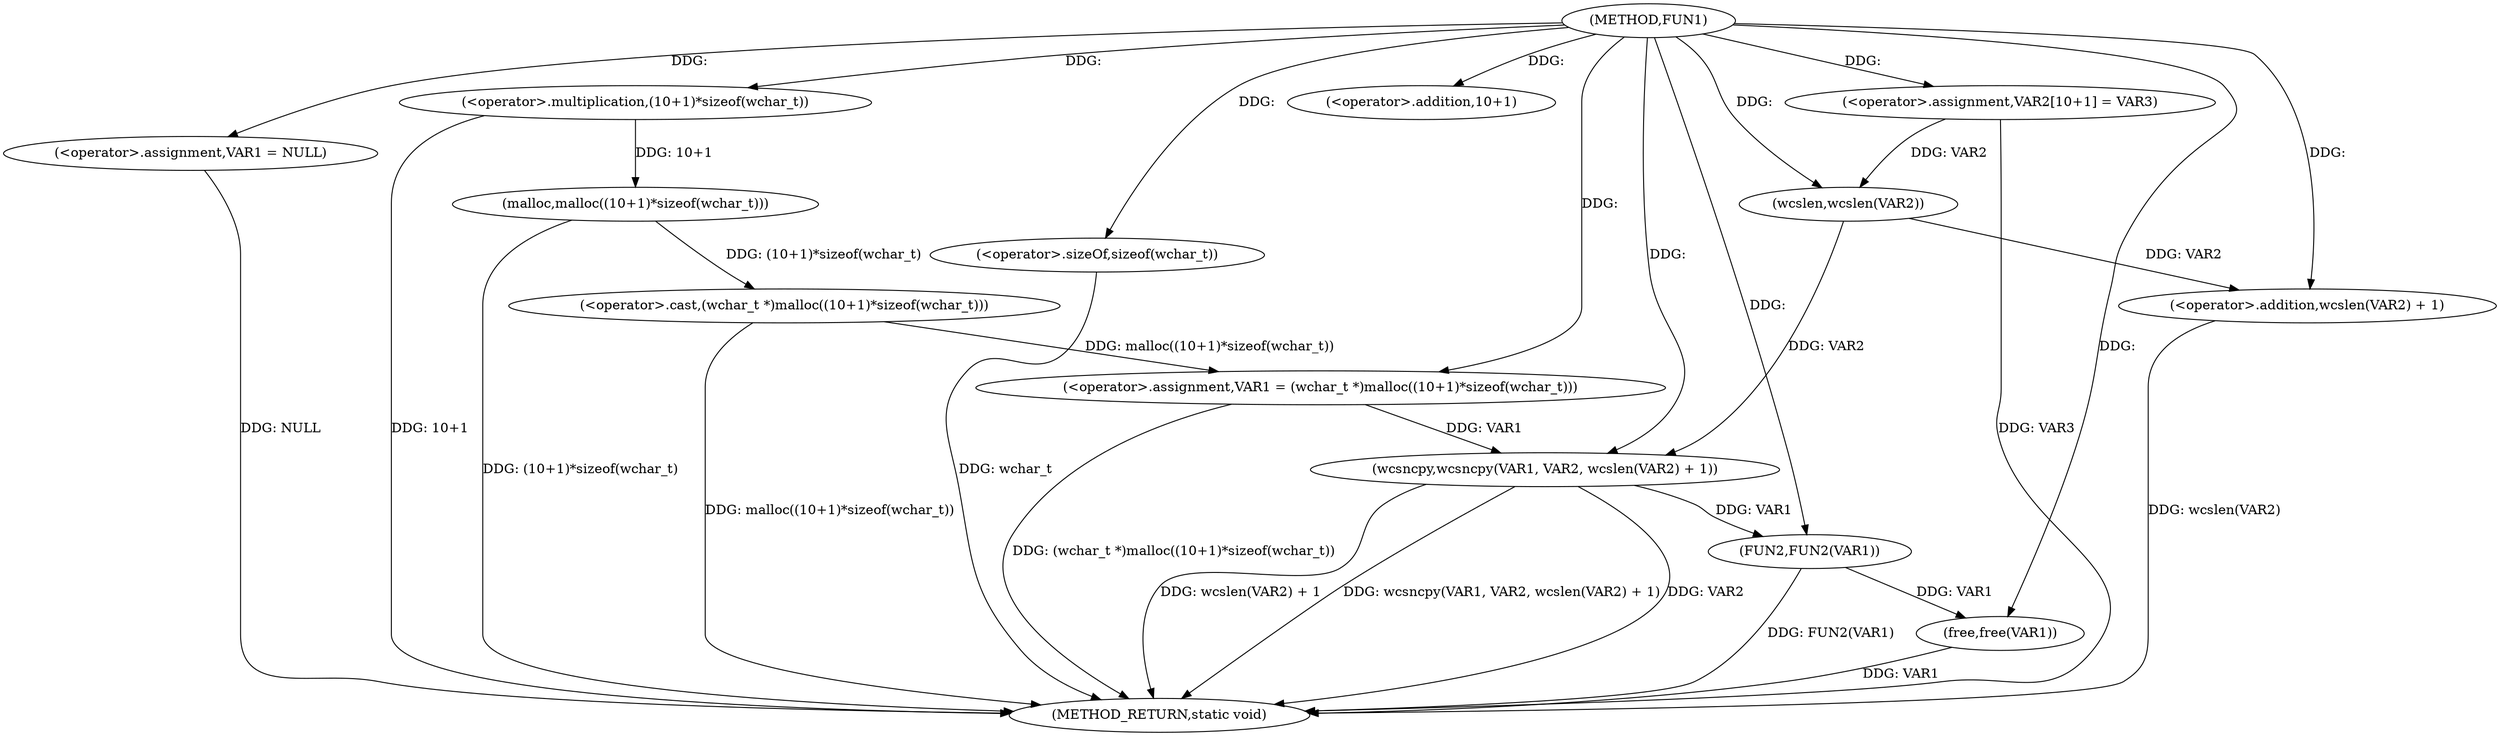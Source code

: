 digraph FUN1 {  
"1000100" [label = "(METHOD,FUN1)" ]
"1000133" [label = "(METHOD_RETURN,static void)" ]
"1000103" [label = "(<operator>.assignment,VAR1 = NULL)" ]
"1000106" [label = "(<operator>.assignment,VAR1 = (wchar_t *)malloc((10+1)*sizeof(wchar_t)))" ]
"1000108" [label = "(<operator>.cast,(wchar_t *)malloc((10+1)*sizeof(wchar_t)))" ]
"1000110" [label = "(malloc,malloc((10+1)*sizeof(wchar_t)))" ]
"1000111" [label = "(<operator>.multiplication,(10+1)*sizeof(wchar_t))" ]
"1000112" [label = "(<operator>.addition,10+1)" ]
"1000115" [label = "(<operator>.sizeOf,sizeof(wchar_t))" ]
"1000119" [label = "(<operator>.assignment,VAR2[10+1] = VAR3)" ]
"1000122" [label = "(wcsncpy,wcsncpy(VAR1, VAR2, wcslen(VAR2) + 1))" ]
"1000125" [label = "(<operator>.addition,wcslen(VAR2) + 1)" ]
"1000126" [label = "(wcslen,wcslen(VAR2))" ]
"1000129" [label = "(FUN2,FUN2(VAR1))" ]
"1000131" [label = "(free,free(VAR1))" ]
  "1000125" -> "1000133"  [ label = "DDG: wcslen(VAR2)"] 
  "1000122" -> "1000133"  [ label = "DDG: wcslen(VAR2) + 1"] 
  "1000106" -> "1000133"  [ label = "DDG: (wchar_t *)malloc((10+1)*sizeof(wchar_t))"] 
  "1000103" -> "1000133"  [ label = "DDG: NULL"] 
  "1000131" -> "1000133"  [ label = "DDG: VAR1"] 
  "1000111" -> "1000133"  [ label = "DDG: 10+1"] 
  "1000108" -> "1000133"  [ label = "DDG: malloc((10+1)*sizeof(wchar_t))"] 
  "1000122" -> "1000133"  [ label = "DDG: wcsncpy(VAR1, VAR2, wcslen(VAR2) + 1)"] 
  "1000129" -> "1000133"  [ label = "DDG: FUN2(VAR1)"] 
  "1000119" -> "1000133"  [ label = "DDG: VAR3"] 
  "1000110" -> "1000133"  [ label = "DDG: (10+1)*sizeof(wchar_t)"] 
  "1000115" -> "1000133"  [ label = "DDG: wchar_t"] 
  "1000122" -> "1000133"  [ label = "DDG: VAR2"] 
  "1000100" -> "1000103"  [ label = "DDG: "] 
  "1000108" -> "1000106"  [ label = "DDG: malloc((10+1)*sizeof(wchar_t))"] 
  "1000100" -> "1000106"  [ label = "DDG: "] 
  "1000110" -> "1000108"  [ label = "DDG: (10+1)*sizeof(wchar_t)"] 
  "1000111" -> "1000110"  [ label = "DDG: 10+1"] 
  "1000100" -> "1000111"  [ label = "DDG: "] 
  "1000100" -> "1000112"  [ label = "DDG: "] 
  "1000100" -> "1000115"  [ label = "DDG: "] 
  "1000100" -> "1000119"  [ label = "DDG: "] 
  "1000106" -> "1000122"  [ label = "DDG: VAR1"] 
  "1000100" -> "1000122"  [ label = "DDG: "] 
  "1000126" -> "1000122"  [ label = "DDG: VAR2"] 
  "1000126" -> "1000125"  [ label = "DDG: VAR2"] 
  "1000119" -> "1000126"  [ label = "DDG: VAR2"] 
  "1000100" -> "1000126"  [ label = "DDG: "] 
  "1000100" -> "1000125"  [ label = "DDG: "] 
  "1000122" -> "1000129"  [ label = "DDG: VAR1"] 
  "1000100" -> "1000129"  [ label = "DDG: "] 
  "1000129" -> "1000131"  [ label = "DDG: VAR1"] 
  "1000100" -> "1000131"  [ label = "DDG: "] 
}

